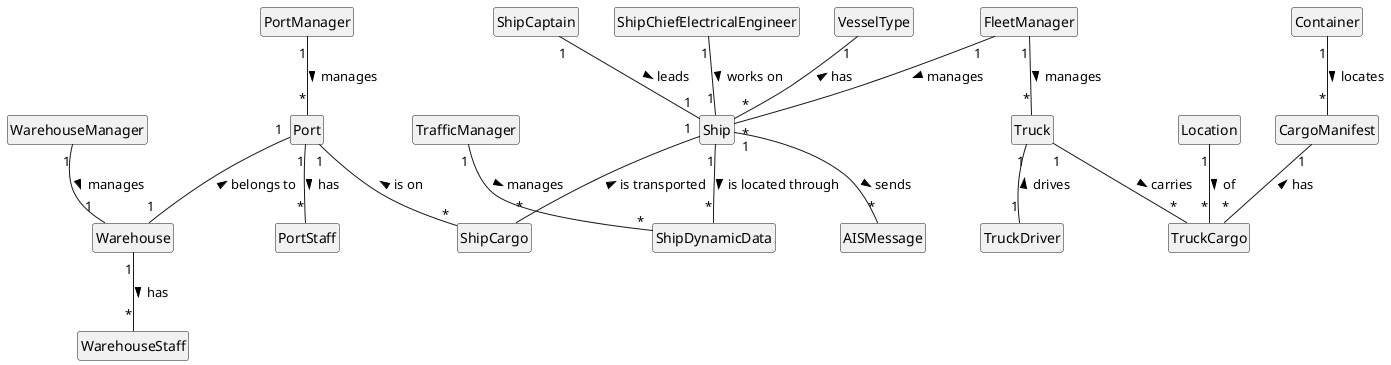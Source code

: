 @startuml Domain Model
skinparam style strictuml
hide empty members

Ship "1" -- "*" ShipCargo : is transported <
Ship "1" -- "*" ShipDynamicData : is located through >
Ship "1" -- "*" AISMessage : sends >
VesselType "1" -- "*" Ship : has <

Truck "1" -- "1" TruckDriver : drives <
Truck "1" -- "*" TruckCargo : carries >
Location "1" -- "*" TruckCargo : of >
CargoManifest "1" -- "*" TruckCargo : has <
Container "1" -- "*" CargoManifest : locates >

Port "1" -- "*" ShipCargo : is on <
Port "1" -- "1" Warehouse : belongs to <

ShipCaptain "1" -- "1" Ship : leads >
ShipChiefElectricalEngineer "1" -- "1" Ship : works on >

Port "1" -- "*" PortStaff : has >
Warehouse "1" -- "*" WarehouseStaff : has >

TrafficManager "1" -- "*" ShipDynamicData : manages >
FleetManager "1" -- "*" Ship : manages >
FleetManager "1" -- "*" Truck : manages >
PortManager "1" -- "*" Port : manages >
WarehouseManager "1" -- "1" Warehouse : manages >

@enduml